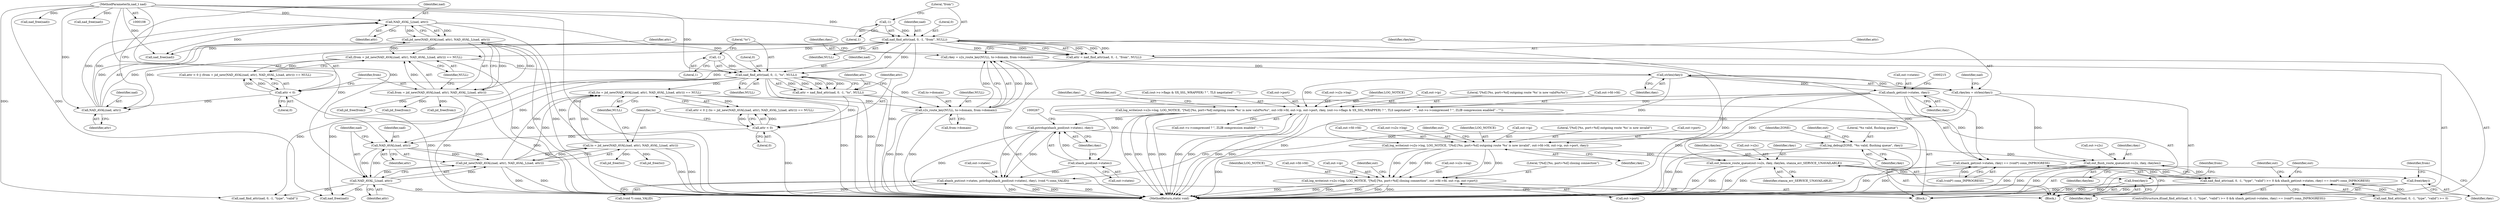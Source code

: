 digraph "0_jabberd2_aabcffae560d5fd00cd1d2ffce5d760353cf0a4d@API" {
"1000195" [label="(Call,strlen(rkey))"];
"1000183" [label="(Call,rkey = s2s_route_key(NULL, to->domain, from->domain))"];
"1000185" [label="(Call,s2s_route_key(NULL, to->domain, from->domain))"];
"1000151" [label="(Call,nad_find_attr(nad, 0, -1, \"to\", NULL))"];
"1000138" [label="(Call,NAD_AVAL_L(nad, attr))"];
"1000135" [label="(Call,NAD_AVAL(nad, attr))"];
"1000119" [label="(Call,nad_find_attr(nad, 0, -1, \"from\", NULL))"];
"1000110" [label="(MethodParameterIn,nad_t nad)"];
"1000122" [label="(Call,-1)"];
"1000128" [label="(Call,attr < 0)"];
"1000117" [label="(Call,attr = nad_find_attr(nad, 0, -1, \"from\", NULL))"];
"1000154" [label="(Call,-1)"];
"1000131" [label="(Call,(from = jid_new(NAD_AVAL(nad, attr), NAD_AVAL_L(nad, attr))) == NULL)"];
"1000132" [label="(Call,from = jid_new(NAD_AVAL(nad, attr), NAD_AVAL_L(nad, attr)))"];
"1000134" [label="(Call,jid_new(NAD_AVAL(nad, attr), NAD_AVAL_L(nad, attr)))"];
"1000163" [label="(Call,(to = jid_new(NAD_AVAL(nad, attr), NAD_AVAL_L(nad, attr))) == NULL)"];
"1000164" [label="(Call,to = jid_new(NAD_AVAL(nad, attr), NAD_AVAL_L(nad, attr)))"];
"1000166" [label="(Call,jid_new(NAD_AVAL(nad, attr), NAD_AVAL_L(nad, attr)))"];
"1000167" [label="(Call,NAD_AVAL(nad, attr))"];
"1000160" [label="(Call,attr < 0)"];
"1000149" [label="(Call,attr = nad_find_attr(nad, 0, -1, \"to\", NULL))"];
"1000170" [label="(Call,NAD_AVAL_L(nad, attr))"];
"1000193" [label="(Call,rkeylen = strlen(rkey))"];
"1000273" [label="(Call,out_flush_route_queue(out->s2s, rkey, rkeylen))"];
"1000279" [label="(Call,free(rkey))"];
"1000337" [label="(Call,out_bounce_route_queue(out->s2s, rkey, rkeylen, stanza_err_SERVICE_UNAVAILABLE))"];
"1000344" [label="(Call,free(rkey))"];
"1000209" [label="(Call,xhash_get(out->states, rkey))"];
"1000208" [label="(Call,xhash_get(out->states, rkey) == (void*) conn_INPROGRESS)"];
"1000198" [label="(Call,nad_find_attr(nad, 0, -1, \"type\", \"valid\") >= 0 && xhash_get(out->states, rkey) == (void*) conn_INPROGRESS)"];
"1000218" [label="(Call,log_write(out->s2s->log, LOG_NOTICE, \"[%d] [%s, port=%d] outgoing route '%s' is now valid%s%s\", out->fd->fd, out->ip, out->port, rkey, (out->s->flags & SX_SSL_WRAPPER) ? \", TLS negotiated\" : \"\", out->s->compressed ? \", ZLIB compression enabled\" : \"\"))"];
"1000260" [label="(Call,pstrdup(xhash_pool(out->states), rkey))"];
"1000256" [label="(Call,xhash_put(out->states, pstrdup(xhash_pool(out->states), rkey), (void *) conn_VALID))"];
"1000269" [label="(Call,log_debug(ZONE, \"%s valid, flushing queue\", rkey))"];
"1000261" [label="(Call,xhash_pool(out->states))"];
"1000288" [label="(Call,log_write(out->s2s->log, LOG_NOTICE, \"[%d] [%s, port=%d] outgoing route '%s' is now invalid\", out->fd->fd, out->ip, out->port, rkey))"];
"1000308" [label="(Call,log_write(out->s2s->log, LOG_NOTICE, \"[%d] [%s, port=%d] closing connection\", out->fd->fd, out->ip, out->port))"];
"1000219" [label="(Call,out->s2s->log)"];
"1000129" [label="(Identifier,attr)"];
"1000119" [label="(Call,nad_find_attr(nad, 0, -1, \"from\", NULL))"];
"1000160" [label="(Call,attr < 0)"];
"1000208" [label="(Call,xhash_get(out->states, rkey) == (void*) conn_INPROGRESS)"];
"1000132" [label="(Call,from = jid_new(NAD_AVAL(nad, attr), NAD_AVAL_L(nad, attr)))"];
"1000167" [label="(Call,NAD_AVAL(nad, attr))"];
"1000201" [label="(Identifier,nad)"];
"1000224" [label="(Identifier,LOG_NOTICE)"];
"1000324" [label="(Call,out->port)"];
"1000210" [label="(Call,out->states)"];
"1000134" [label="(Call,jid_new(NAD_AVAL(nad, attr), NAD_AVAL_L(nad, attr)))"];
"1000155" [label="(Literal,1)"];
"1000296" [label="(Call,out->fd->fd)"];
"1000289" [label="(Call,out->s2s->log)"];
"1000270" [label="(Identifier,ZONE)"];
"1000346" [label="(Call,jid_free(from))"];
"1000315" [label="(Literal,\"[%d] [%s, port=%d] closing connection\")"];
"1000124" [label="(Literal,\"from\")"];
"1000128" [label="(Call,attr < 0)"];
"1000209" [label="(Call,xhash_get(out->states, rkey))"];
"1000272" [label="(Identifier,rkey)"];
"1000231" [label="(Call,out->ip)"];
"1000138" [label="(Call,NAD_AVAL_L(nad, attr))"];
"1000285" [label="(Call,nad_free(nad))"];
"1000225" [label="(Literal,\"[%d] [%s, port=%d] outgoing route '%s' is now valid%s%s\")"];
"1000343" [label="(Identifier,stanza_err_SERVICE_UNAVAILABLE)"];
"1000342" [label="(Identifier,rkeylen)"];
"1000257" [label="(Call,out->states)"];
"1000338" [label="(Call,out->s2s)"];
"1000195" [label="(Call,strlen(rkey))"];
"1000154" [label="(Call,-1)"];
"1000151" [label="(Call,nad_find_attr(nad, 0, -1, \"to\", NULL))"];
"1000193" [label="(Call,rkeylen = strlen(rkey))"];
"1000291" [label="(Identifier,out)"];
"1000269" [label="(Call,log_debug(ZONE, \"%s valid, flushing queue\", rkey))"];
"1000118" [label="(Identifier,attr)"];
"1000149" [label="(Call,attr = nad_find_attr(nad, 0, -1, \"to\", NULL))"];
"1000311" [label="(Identifier,out)"];
"1000169" [label="(Identifier,attr)"];
"1000294" [label="(Identifier,LOG_NOTICE)"];
"1000172" [label="(Identifier,attr)"];
"1000345" [label="(Identifier,rkey)"];
"1000120" [label="(Identifier,nad)"];
"1000125" [label="(Identifier,NULL)"];
"1000283" [label="(Call,jid_free(to))"];
"1000288" [label="(Call,log_write(out->s2s->log, LOG_NOTICE, \"[%d] [%s, port=%d] outgoing route '%s' is now invalid\", out->fd->fd, out->ip, out->port, rkey))"];
"1000173" [label="(Identifier,NULL)"];
"1000226" [label="(Call,out->fd->fd)"];
"1000186" [label="(Identifier,NULL)"];
"1000280" [label="(Identifier,rkey)"];
"1000352" [label="(MethodReturn,static void)"];
"1000110" [label="(MethodParameterIn,nad_t nad)"];
"1000301" [label="(Call,out->ip)"];
"1000166" [label="(Call,jid_new(NAD_AVAL(nad, attr), NAD_AVAL_L(nad, attr)))"];
"1000123" [label="(Literal,1)"];
"1000248" [label="(Call,out->s->compressed ? \", ZLIB compression enabled\" : \"\")"];
"1000136" [label="(Identifier,nad)"];
"1000133" [label="(Identifier,from)"];
"1000184" [label="(Identifier,rkey)"];
"1000275" [label="(Identifier,out)"];
"1000121" [label="(Literal,0)"];
"1000197" [label="(ControlStructure,if(nad_find_attr(nad, 0, -1, \"type\", \"valid\") >= 0 && xhash_get(out->states, rkey) == (void*) conn_INPROGRESS))"];
"1000194" [label="(Identifier,rkeylen)"];
"1000214" [label="(Call,(void*) conn_INPROGRESS)"];
"1000314" [label="(Identifier,LOG_NOTICE)"];
"1000350" [label="(Call,nad_free(nad))"];
"1000217" [label="(Block,)"];
"1000183" [label="(Call,rkey = s2s_route_key(NULL, to->domain, from->domain))"];
"1000274" [label="(Call,out->s2s)"];
"1000130" [label="(Literal,0)"];
"1000111" [label="(Block,)"];
"1000271" [label="(Literal,\"%s valid, flushing queue\")"];
"1000165" [label="(Identifier,to)"];
"1000282" [label="(Identifier,from)"];
"1000295" [label="(Literal,\"[%d] [%s, port=%d] outgoing route '%s' is now invalid\")"];
"1000307" [label="(Identifier,rkey)"];
"1000159" [label="(Call,attr < 0 || (to = jid_new(NAD_AVAL(nad, attr), NAD_AVAL_L(nad, attr))) == NULL)"];
"1000162" [label="(Literal,0)"];
"1000266" [label="(Call,(void *) conn_VALID)"];
"1000156" [label="(Literal,\"to\")"];
"1000273" [label="(Call,out_flush_route_queue(out->s2s, rkey, rkeylen))"];
"1000281" [label="(Call,jid_free(from))"];
"1000171" [label="(Identifier,nad)"];
"1000122" [label="(Call,-1)"];
"1000237" [label="(Identifier,rkey)"];
"1000260" [label="(Call,pstrdup(xhash_pool(out->states), rkey))"];
"1000117" [label="(Call,attr = nad_find_attr(nad, 0, -1, \"from\", NULL))"];
"1000141" [label="(Identifier,NULL)"];
"1000150" [label="(Identifier,attr)"];
"1000168" [label="(Identifier,nad)"];
"1000308" [label="(Call,log_write(out->s2s->log, LOG_NOTICE, \"[%d] [%s, port=%d] closing connection\", out->fd->fd, out->ip, out->port))"];
"1000187" [label="(Call,to->domain)"];
"1000344" [label="(Call,free(rkey))"];
"1000190" [label="(Call,from->domain)"];
"1000152" [label="(Identifier,nad)"];
"1000348" [label="(Call,jid_free(to))"];
"1000127" [label="(Call,attr < 0 || (from = jid_new(NAD_AVAL(nad, attr), NAD_AVAL_L(nad, attr))) == NULL)"];
"1000164" [label="(Call,to = jid_new(NAD_AVAL(nad, attr), NAD_AVAL_L(nad, attr)))"];
"1000137" [label="(Identifier,attr)"];
"1000140" [label="(Identifier,attr)"];
"1000153" [label="(Literal,0)"];
"1000221" [label="(Identifier,out)"];
"1000347" [label="(Identifier,from)"];
"1000316" [label="(Call,out->fd->fd)"];
"1000199" [label="(Call,nad_find_attr(nad, 0, -1, \"type\", \"valid\") >= 0)"];
"1000218" [label="(Call,log_write(out->s2s->log, LOG_NOTICE, \"[%d] [%s, port=%d] outgoing route '%s' is now valid%s%s\", out->fd->fd, out->ip, out->port, rkey, (out->s->flags & SX_SSL_WRAPPER) ? \", TLS negotiated\" : \"\", out->s->compressed ? \", ZLIB compression enabled\" : \"\"))"];
"1000341" [label="(Identifier,rkey)"];
"1000213" [label="(Identifier,rkey)"];
"1000170" [label="(Call,NAD_AVAL_L(nad, attr))"];
"1000139" [label="(Identifier,nad)"];
"1000321" [label="(Call,out->ip)"];
"1000200" [label="(Call,nad_find_attr(nad, 0, -1, \"type\", \"valid\"))"];
"1000161" [label="(Identifier,attr)"];
"1000163" [label="(Call,(to = jid_new(NAD_AVAL(nad, attr), NAD_AVAL_L(nad, attr))) == NULL)"];
"1000265" [label="(Identifier,rkey)"];
"1000258" [label="(Identifier,out)"];
"1000262" [label="(Call,out->states)"];
"1000157" [label="(Identifier,NULL)"];
"1000180" [label="(Call,nad_free(nad))"];
"1000256" [label="(Call,xhash_put(out->states, pstrdup(xhash_pool(out->states), rkey), (void *) conn_VALID))"];
"1000185" [label="(Call,s2s_route_key(NULL, to->domain, from->domain))"];
"1000135" [label="(Call,NAD_AVAL(nad, attr))"];
"1000198" [label="(Call,nad_find_attr(nad, 0, -1, \"type\", \"valid\") >= 0 && xhash_get(out->states, rkey) == (void*) conn_INPROGRESS)"];
"1000304" [label="(Call,out->port)"];
"1000196" [label="(Identifier,rkey)"];
"1000329" [label="(Identifier,out)"];
"1000178" [label="(Call,jid_free(from))"];
"1000278" [label="(Identifier,rkeylen)"];
"1000261" [label="(Call,xhash_pool(out->states))"];
"1000238" [label="(Call,(out->s->flags & SX_SSL_WRAPPER) ? \", TLS negotiated\" : \"\")"];
"1000131" [label="(Call,(from = jid_new(NAD_AVAL(nad, attr), NAD_AVAL_L(nad, attr))) == NULL)"];
"1000234" [label="(Call,out->port)"];
"1000146" [label="(Call,nad_free(nad))"];
"1000279" [label="(Call,free(rkey))"];
"1000337" [label="(Call,out_bounce_route_queue(out->s2s, rkey, rkeylen, stanza_err_SERVICE_UNAVAILABLE))"];
"1000277" [label="(Identifier,rkey)"];
"1000309" [label="(Call,out->s2s->log)"];
"1000195" -> "1000193"  [label="AST: "];
"1000195" -> "1000196"  [label="CFG: "];
"1000196" -> "1000195"  [label="AST: "];
"1000193" -> "1000195"  [label="CFG: "];
"1000195" -> "1000193"  [label="DDG: "];
"1000183" -> "1000195"  [label="DDG: "];
"1000195" -> "1000209"  [label="DDG: "];
"1000195" -> "1000218"  [label="DDG: "];
"1000195" -> "1000288"  [label="DDG: "];
"1000183" -> "1000111"  [label="AST: "];
"1000183" -> "1000185"  [label="CFG: "];
"1000184" -> "1000183"  [label="AST: "];
"1000185" -> "1000183"  [label="AST: "];
"1000194" -> "1000183"  [label="CFG: "];
"1000183" -> "1000352"  [label="DDG: "];
"1000185" -> "1000183"  [label="DDG: "];
"1000185" -> "1000183"  [label="DDG: "];
"1000185" -> "1000183"  [label="DDG: "];
"1000185" -> "1000190"  [label="CFG: "];
"1000186" -> "1000185"  [label="AST: "];
"1000187" -> "1000185"  [label="AST: "];
"1000190" -> "1000185"  [label="AST: "];
"1000185" -> "1000352"  [label="DDG: "];
"1000185" -> "1000352"  [label="DDG: "];
"1000185" -> "1000352"  [label="DDG: "];
"1000151" -> "1000185"  [label="DDG: "];
"1000163" -> "1000185"  [label="DDG: "];
"1000151" -> "1000149"  [label="AST: "];
"1000151" -> "1000157"  [label="CFG: "];
"1000152" -> "1000151"  [label="AST: "];
"1000153" -> "1000151"  [label="AST: "];
"1000154" -> "1000151"  [label="AST: "];
"1000156" -> "1000151"  [label="AST: "];
"1000157" -> "1000151"  [label="AST: "];
"1000149" -> "1000151"  [label="CFG: "];
"1000151" -> "1000352"  [label="DDG: "];
"1000151" -> "1000352"  [label="DDG: "];
"1000151" -> "1000149"  [label="DDG: "];
"1000151" -> "1000149"  [label="DDG: "];
"1000151" -> "1000149"  [label="DDG: "];
"1000151" -> "1000149"  [label="DDG: "];
"1000151" -> "1000149"  [label="DDG: "];
"1000138" -> "1000151"  [label="DDG: "];
"1000119" -> "1000151"  [label="DDG: "];
"1000119" -> "1000151"  [label="DDG: "];
"1000110" -> "1000151"  [label="DDG: "];
"1000154" -> "1000151"  [label="DDG: "];
"1000131" -> "1000151"  [label="DDG: "];
"1000151" -> "1000167"  [label="DDG: "];
"1000151" -> "1000163"  [label="DDG: "];
"1000151" -> "1000180"  [label="DDG: "];
"1000151" -> "1000200"  [label="DDG: "];
"1000138" -> "1000134"  [label="AST: "];
"1000138" -> "1000140"  [label="CFG: "];
"1000139" -> "1000138"  [label="AST: "];
"1000140" -> "1000138"  [label="AST: "];
"1000134" -> "1000138"  [label="CFG: "];
"1000138" -> "1000352"  [label="DDG: "];
"1000138" -> "1000134"  [label="DDG: "];
"1000138" -> "1000134"  [label="DDG: "];
"1000135" -> "1000138"  [label="DDG: "];
"1000135" -> "1000138"  [label="DDG: "];
"1000110" -> "1000138"  [label="DDG: "];
"1000138" -> "1000146"  [label="DDG: "];
"1000135" -> "1000134"  [label="AST: "];
"1000135" -> "1000137"  [label="CFG: "];
"1000136" -> "1000135"  [label="AST: "];
"1000137" -> "1000135"  [label="AST: "];
"1000139" -> "1000135"  [label="CFG: "];
"1000135" -> "1000134"  [label="DDG: "];
"1000135" -> "1000134"  [label="DDG: "];
"1000119" -> "1000135"  [label="DDG: "];
"1000110" -> "1000135"  [label="DDG: "];
"1000128" -> "1000135"  [label="DDG: "];
"1000119" -> "1000117"  [label="AST: "];
"1000119" -> "1000125"  [label="CFG: "];
"1000120" -> "1000119"  [label="AST: "];
"1000121" -> "1000119"  [label="AST: "];
"1000122" -> "1000119"  [label="AST: "];
"1000124" -> "1000119"  [label="AST: "];
"1000125" -> "1000119"  [label="AST: "];
"1000117" -> "1000119"  [label="CFG: "];
"1000119" -> "1000352"  [label="DDG: "];
"1000119" -> "1000352"  [label="DDG: "];
"1000119" -> "1000117"  [label="DDG: "];
"1000119" -> "1000117"  [label="DDG: "];
"1000119" -> "1000117"  [label="DDG: "];
"1000119" -> "1000117"  [label="DDG: "];
"1000119" -> "1000117"  [label="DDG: "];
"1000110" -> "1000119"  [label="DDG: "];
"1000122" -> "1000119"  [label="DDG: "];
"1000119" -> "1000131"  [label="DDG: "];
"1000119" -> "1000146"  [label="DDG: "];
"1000110" -> "1000108"  [label="AST: "];
"1000110" -> "1000352"  [label="DDG: "];
"1000110" -> "1000146"  [label="DDG: "];
"1000110" -> "1000167"  [label="DDG: "];
"1000110" -> "1000170"  [label="DDG: "];
"1000110" -> "1000180"  [label="DDG: "];
"1000110" -> "1000200"  [label="DDG: "];
"1000110" -> "1000285"  [label="DDG: "];
"1000110" -> "1000350"  [label="DDG: "];
"1000122" -> "1000123"  [label="CFG: "];
"1000123" -> "1000122"  [label="AST: "];
"1000124" -> "1000122"  [label="CFG: "];
"1000128" -> "1000127"  [label="AST: "];
"1000128" -> "1000130"  [label="CFG: "];
"1000129" -> "1000128"  [label="AST: "];
"1000130" -> "1000128"  [label="AST: "];
"1000133" -> "1000128"  [label="CFG: "];
"1000127" -> "1000128"  [label="CFG: "];
"1000128" -> "1000352"  [label="DDG: "];
"1000128" -> "1000127"  [label="DDG: "];
"1000128" -> "1000127"  [label="DDG: "];
"1000117" -> "1000128"  [label="DDG: "];
"1000117" -> "1000111"  [label="AST: "];
"1000118" -> "1000117"  [label="AST: "];
"1000129" -> "1000117"  [label="CFG: "];
"1000117" -> "1000352"  [label="DDG: "];
"1000154" -> "1000155"  [label="CFG: "];
"1000155" -> "1000154"  [label="AST: "];
"1000156" -> "1000154"  [label="CFG: "];
"1000131" -> "1000127"  [label="AST: "];
"1000131" -> "1000141"  [label="CFG: "];
"1000132" -> "1000131"  [label="AST: "];
"1000141" -> "1000131"  [label="AST: "];
"1000127" -> "1000131"  [label="CFG: "];
"1000131" -> "1000352"  [label="DDG: "];
"1000131" -> "1000127"  [label="DDG: "];
"1000132" -> "1000131"  [label="DDG: "];
"1000134" -> "1000131"  [label="DDG: "];
"1000134" -> "1000131"  [label="DDG: "];
"1000132" -> "1000134"  [label="CFG: "];
"1000133" -> "1000132"  [label="AST: "];
"1000134" -> "1000132"  [label="AST: "];
"1000141" -> "1000132"  [label="CFG: "];
"1000132" -> "1000352"  [label="DDG: "];
"1000132" -> "1000352"  [label="DDG: "];
"1000134" -> "1000132"  [label="DDG: "];
"1000134" -> "1000132"  [label="DDG: "];
"1000132" -> "1000178"  [label="DDG: "];
"1000132" -> "1000281"  [label="DDG: "];
"1000132" -> "1000346"  [label="DDG: "];
"1000134" -> "1000352"  [label="DDG: "];
"1000134" -> "1000352"  [label="DDG: "];
"1000163" -> "1000159"  [label="AST: "];
"1000163" -> "1000173"  [label="CFG: "];
"1000164" -> "1000163"  [label="AST: "];
"1000173" -> "1000163"  [label="AST: "];
"1000159" -> "1000163"  [label="CFG: "];
"1000163" -> "1000352"  [label="DDG: "];
"1000163" -> "1000159"  [label="DDG: "];
"1000164" -> "1000163"  [label="DDG: "];
"1000166" -> "1000163"  [label="DDG: "];
"1000166" -> "1000163"  [label="DDG: "];
"1000164" -> "1000166"  [label="CFG: "];
"1000165" -> "1000164"  [label="AST: "];
"1000166" -> "1000164"  [label="AST: "];
"1000173" -> "1000164"  [label="CFG: "];
"1000164" -> "1000352"  [label="DDG: "];
"1000164" -> "1000352"  [label="DDG: "];
"1000166" -> "1000164"  [label="DDG: "];
"1000166" -> "1000164"  [label="DDG: "];
"1000164" -> "1000283"  [label="DDG: "];
"1000164" -> "1000348"  [label="DDG: "];
"1000166" -> "1000170"  [label="CFG: "];
"1000167" -> "1000166"  [label="AST: "];
"1000170" -> "1000166"  [label="AST: "];
"1000166" -> "1000352"  [label="DDG: "];
"1000166" -> "1000352"  [label="DDG: "];
"1000167" -> "1000166"  [label="DDG: "];
"1000167" -> "1000166"  [label="DDG: "];
"1000170" -> "1000166"  [label="DDG: "];
"1000170" -> "1000166"  [label="DDG: "];
"1000167" -> "1000169"  [label="CFG: "];
"1000168" -> "1000167"  [label="AST: "];
"1000169" -> "1000167"  [label="AST: "];
"1000171" -> "1000167"  [label="CFG: "];
"1000160" -> "1000167"  [label="DDG: "];
"1000167" -> "1000170"  [label="DDG: "];
"1000167" -> "1000170"  [label="DDG: "];
"1000160" -> "1000159"  [label="AST: "];
"1000160" -> "1000162"  [label="CFG: "];
"1000161" -> "1000160"  [label="AST: "];
"1000162" -> "1000160"  [label="AST: "];
"1000165" -> "1000160"  [label="CFG: "];
"1000159" -> "1000160"  [label="CFG: "];
"1000160" -> "1000352"  [label="DDG: "];
"1000160" -> "1000159"  [label="DDG: "];
"1000160" -> "1000159"  [label="DDG: "];
"1000149" -> "1000160"  [label="DDG: "];
"1000149" -> "1000111"  [label="AST: "];
"1000150" -> "1000149"  [label="AST: "];
"1000161" -> "1000149"  [label="CFG: "];
"1000149" -> "1000352"  [label="DDG: "];
"1000170" -> "1000172"  [label="CFG: "];
"1000171" -> "1000170"  [label="AST: "];
"1000172" -> "1000170"  [label="AST: "];
"1000170" -> "1000352"  [label="DDG: "];
"1000170" -> "1000180"  [label="DDG: "];
"1000170" -> "1000200"  [label="DDG: "];
"1000193" -> "1000111"  [label="AST: "];
"1000194" -> "1000193"  [label="AST: "];
"1000201" -> "1000193"  [label="CFG: "];
"1000193" -> "1000352"  [label="DDG: "];
"1000193" -> "1000273"  [label="DDG: "];
"1000193" -> "1000337"  [label="DDG: "];
"1000273" -> "1000217"  [label="AST: "];
"1000273" -> "1000278"  [label="CFG: "];
"1000274" -> "1000273"  [label="AST: "];
"1000277" -> "1000273"  [label="AST: "];
"1000278" -> "1000273"  [label="AST: "];
"1000280" -> "1000273"  [label="CFG: "];
"1000273" -> "1000352"  [label="DDG: "];
"1000273" -> "1000352"  [label="DDG: "];
"1000273" -> "1000352"  [label="DDG: "];
"1000269" -> "1000273"  [label="DDG: "];
"1000273" -> "1000279"  [label="DDG: "];
"1000279" -> "1000217"  [label="AST: "];
"1000279" -> "1000280"  [label="CFG: "];
"1000280" -> "1000279"  [label="AST: "];
"1000282" -> "1000279"  [label="CFG: "];
"1000279" -> "1000352"  [label="DDG: "];
"1000337" -> "1000111"  [label="AST: "];
"1000337" -> "1000343"  [label="CFG: "];
"1000338" -> "1000337"  [label="AST: "];
"1000341" -> "1000337"  [label="AST: "];
"1000342" -> "1000337"  [label="AST: "];
"1000343" -> "1000337"  [label="AST: "];
"1000345" -> "1000337"  [label="CFG: "];
"1000337" -> "1000352"  [label="DDG: "];
"1000337" -> "1000352"  [label="DDG: "];
"1000337" -> "1000352"  [label="DDG: "];
"1000337" -> "1000352"  [label="DDG: "];
"1000288" -> "1000337"  [label="DDG: "];
"1000337" -> "1000344"  [label="DDG: "];
"1000344" -> "1000111"  [label="AST: "];
"1000344" -> "1000345"  [label="CFG: "];
"1000345" -> "1000344"  [label="AST: "];
"1000347" -> "1000344"  [label="CFG: "];
"1000344" -> "1000352"  [label="DDG: "];
"1000209" -> "1000208"  [label="AST: "];
"1000209" -> "1000213"  [label="CFG: "];
"1000210" -> "1000209"  [label="AST: "];
"1000213" -> "1000209"  [label="AST: "];
"1000215" -> "1000209"  [label="CFG: "];
"1000209" -> "1000352"  [label="DDG: "];
"1000209" -> "1000208"  [label="DDG: "];
"1000209" -> "1000208"  [label="DDG: "];
"1000209" -> "1000218"  [label="DDG: "];
"1000209" -> "1000261"  [label="DDG: "];
"1000209" -> "1000288"  [label="DDG: "];
"1000208" -> "1000198"  [label="AST: "];
"1000208" -> "1000214"  [label="CFG: "];
"1000214" -> "1000208"  [label="AST: "];
"1000198" -> "1000208"  [label="CFG: "];
"1000208" -> "1000352"  [label="DDG: "];
"1000208" -> "1000352"  [label="DDG: "];
"1000208" -> "1000198"  [label="DDG: "];
"1000208" -> "1000198"  [label="DDG: "];
"1000214" -> "1000208"  [label="DDG: "];
"1000198" -> "1000197"  [label="AST: "];
"1000198" -> "1000199"  [label="CFG: "];
"1000199" -> "1000198"  [label="AST: "];
"1000221" -> "1000198"  [label="CFG: "];
"1000291" -> "1000198"  [label="CFG: "];
"1000198" -> "1000352"  [label="DDG: "];
"1000198" -> "1000352"  [label="DDG: "];
"1000198" -> "1000352"  [label="DDG: "];
"1000199" -> "1000198"  [label="DDG: "];
"1000199" -> "1000198"  [label="DDG: "];
"1000218" -> "1000217"  [label="AST: "];
"1000218" -> "1000248"  [label="CFG: "];
"1000219" -> "1000218"  [label="AST: "];
"1000224" -> "1000218"  [label="AST: "];
"1000225" -> "1000218"  [label="AST: "];
"1000226" -> "1000218"  [label="AST: "];
"1000231" -> "1000218"  [label="AST: "];
"1000234" -> "1000218"  [label="AST: "];
"1000237" -> "1000218"  [label="AST: "];
"1000238" -> "1000218"  [label="AST: "];
"1000248" -> "1000218"  [label="AST: "];
"1000258" -> "1000218"  [label="CFG: "];
"1000218" -> "1000352"  [label="DDG: "];
"1000218" -> "1000352"  [label="DDG: "];
"1000218" -> "1000352"  [label="DDG: "];
"1000218" -> "1000352"  [label="DDG: "];
"1000218" -> "1000352"  [label="DDG: "];
"1000218" -> "1000352"  [label="DDG: "];
"1000218" -> "1000352"  [label="DDG: "];
"1000218" -> "1000352"  [label="DDG: "];
"1000218" -> "1000260"  [label="DDG: "];
"1000260" -> "1000256"  [label="AST: "];
"1000260" -> "1000265"  [label="CFG: "];
"1000261" -> "1000260"  [label="AST: "];
"1000265" -> "1000260"  [label="AST: "];
"1000267" -> "1000260"  [label="CFG: "];
"1000260" -> "1000352"  [label="DDG: "];
"1000260" -> "1000256"  [label="DDG: "];
"1000260" -> "1000256"  [label="DDG: "];
"1000261" -> "1000260"  [label="DDG: "];
"1000260" -> "1000269"  [label="DDG: "];
"1000256" -> "1000217"  [label="AST: "];
"1000256" -> "1000266"  [label="CFG: "];
"1000257" -> "1000256"  [label="AST: "];
"1000266" -> "1000256"  [label="AST: "];
"1000270" -> "1000256"  [label="CFG: "];
"1000256" -> "1000352"  [label="DDG: "];
"1000256" -> "1000352"  [label="DDG: "];
"1000256" -> "1000352"  [label="DDG: "];
"1000256" -> "1000352"  [label="DDG: "];
"1000261" -> "1000256"  [label="DDG: "];
"1000266" -> "1000256"  [label="DDG: "];
"1000269" -> "1000217"  [label="AST: "];
"1000269" -> "1000272"  [label="CFG: "];
"1000270" -> "1000269"  [label="AST: "];
"1000271" -> "1000269"  [label="AST: "];
"1000272" -> "1000269"  [label="AST: "];
"1000275" -> "1000269"  [label="CFG: "];
"1000269" -> "1000352"  [label="DDG: "];
"1000269" -> "1000352"  [label="DDG: "];
"1000261" -> "1000262"  [label="CFG: "];
"1000262" -> "1000261"  [label="AST: "];
"1000265" -> "1000261"  [label="CFG: "];
"1000288" -> "1000111"  [label="AST: "];
"1000288" -> "1000307"  [label="CFG: "];
"1000289" -> "1000288"  [label="AST: "];
"1000294" -> "1000288"  [label="AST: "];
"1000295" -> "1000288"  [label="AST: "];
"1000296" -> "1000288"  [label="AST: "];
"1000301" -> "1000288"  [label="AST: "];
"1000304" -> "1000288"  [label="AST: "];
"1000307" -> "1000288"  [label="AST: "];
"1000311" -> "1000288"  [label="CFG: "];
"1000288" -> "1000352"  [label="DDG: "];
"1000288" -> "1000308"  [label="DDG: "];
"1000288" -> "1000308"  [label="DDG: "];
"1000288" -> "1000308"  [label="DDG: "];
"1000288" -> "1000308"  [label="DDG: "];
"1000288" -> "1000308"  [label="DDG: "];
"1000308" -> "1000111"  [label="AST: "];
"1000308" -> "1000324"  [label="CFG: "];
"1000309" -> "1000308"  [label="AST: "];
"1000314" -> "1000308"  [label="AST: "];
"1000315" -> "1000308"  [label="AST: "];
"1000316" -> "1000308"  [label="AST: "];
"1000321" -> "1000308"  [label="AST: "];
"1000324" -> "1000308"  [label="AST: "];
"1000329" -> "1000308"  [label="CFG: "];
"1000308" -> "1000352"  [label="DDG: "];
"1000308" -> "1000352"  [label="DDG: "];
"1000308" -> "1000352"  [label="DDG: "];
"1000308" -> "1000352"  [label="DDG: "];
"1000308" -> "1000352"  [label="DDG: "];
"1000308" -> "1000352"  [label="DDG: "];
}
